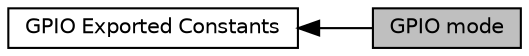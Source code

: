 digraph "GPIO mode"
{
  edge [fontname="Helvetica",fontsize="10",labelfontname="Helvetica",labelfontsize="10"];
  node [fontname="Helvetica",fontsize="10",shape=box];
  rankdir=LR;
  Node2 [label="GPIO Exported Constants",height=0.2,width=0.4,color="black", fillcolor="white", style="filled",URL="$group__GPIO__Exported__Constants.html",tooltip=" "];
  Node1 [label="GPIO mode",height=0.2,width=0.4,color="black", fillcolor="grey75", style="filled", fontcolor="black",tooltip="GPIO Configuration Mode Elements values convention: 0xX0yz00YZ."];
  Node2->Node1 [shape=plaintext, dir="back", style="solid"];
}
